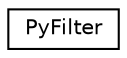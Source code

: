 digraph G
{
  edge [fontname="Helvetica",fontsize="10",labelfontname="Helvetica",labelfontsize="10"];
  node [fontname="Helvetica",fontsize="10",shape=record];
  rankdir=LR;
  Node1 [label="PyFilter",height=0.2,width=0.4,color="black", fillcolor="white", style="filled",URL="$db/d72/structPyFilter.html"];
}
